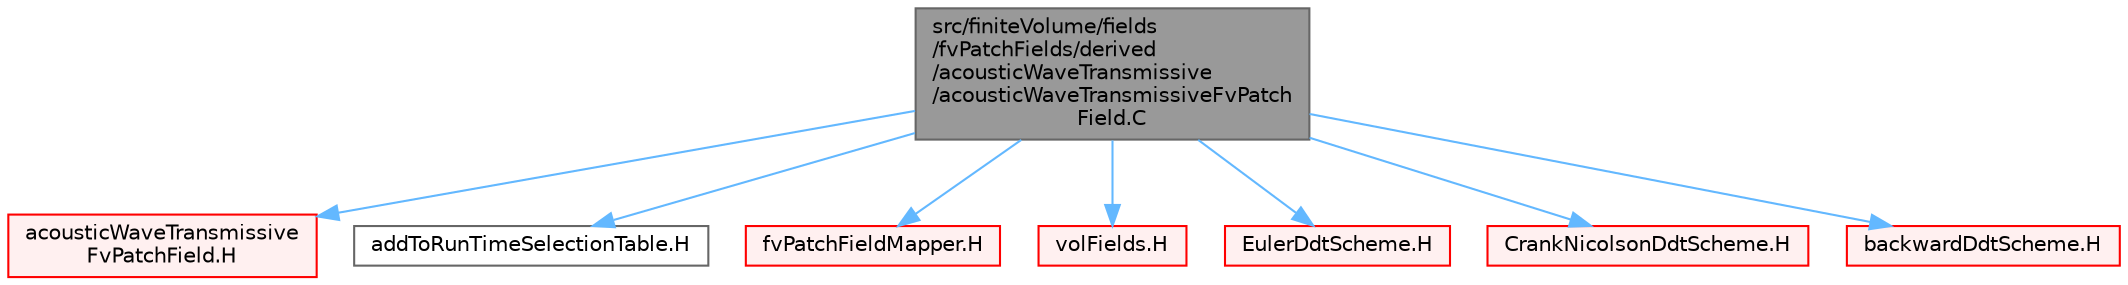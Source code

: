 digraph "src/finiteVolume/fields/fvPatchFields/derived/acousticWaveTransmissive/acousticWaveTransmissiveFvPatchField.C"
{
 // LATEX_PDF_SIZE
  bgcolor="transparent";
  edge [fontname=Helvetica,fontsize=10,labelfontname=Helvetica,labelfontsize=10];
  node [fontname=Helvetica,fontsize=10,shape=box,height=0.2,width=0.4];
  Node1 [id="Node000001",label="src/finiteVolume/fields\l/fvPatchFields/derived\l/acousticWaveTransmissive\l/acousticWaveTransmissiveFvPatch\lField.C",height=0.2,width=0.4,color="gray40", fillcolor="grey60", style="filled", fontcolor="black",tooltip=" "];
  Node1 -> Node2 [id="edge1_Node000001_Node000002",color="steelblue1",style="solid",tooltip=" "];
  Node2 [id="Node000002",label="acousticWaveTransmissive\lFvPatchField.H",height=0.2,width=0.4,color="red", fillcolor="#FFF0F0", style="filled",URL="$acousticWaveTransmissiveFvPatchField_8H.html",tooltip=" "];
  Node1 -> Node270 [id="edge2_Node000001_Node000270",color="steelblue1",style="solid",tooltip=" "];
  Node270 [id="Node000270",label="addToRunTimeSelectionTable.H",height=0.2,width=0.4,color="grey40", fillcolor="white", style="filled",URL="$addToRunTimeSelectionTable_8H.html",tooltip="Macros for easy insertion into run-time selection tables."];
  Node1 -> Node271 [id="edge3_Node000001_Node000271",color="steelblue1",style="solid",tooltip=" "];
  Node271 [id="Node000271",label="fvPatchFieldMapper.H",height=0.2,width=0.4,color="red", fillcolor="#FFF0F0", style="filled",URL="$fvPatchFieldMapper_8H.html",tooltip=" "];
  Node1 -> Node272 [id="edge4_Node000001_Node000272",color="steelblue1",style="solid",tooltip=" "];
  Node272 [id="Node000272",label="volFields.H",height=0.2,width=0.4,color="red", fillcolor="#FFF0F0", style="filled",URL="$volFields_8H.html",tooltip=" "];
  Node1 -> Node386 [id="edge5_Node000001_Node000386",color="steelblue1",style="solid",tooltip=" "];
  Node386 [id="Node000386",label="EulerDdtScheme.H",height=0.2,width=0.4,color="red", fillcolor="#FFF0F0", style="filled",URL="$EulerDdtScheme_8H.html",tooltip=" "];
  Node1 -> Node388 [id="edge6_Node000001_Node000388",color="steelblue1",style="solid",tooltip=" "];
  Node388 [id="Node000388",label="CrankNicolsonDdtScheme.H",height=0.2,width=0.4,color="red", fillcolor="#FFF0F0", style="filled",URL="$CrankNicolsonDdtScheme_8H.html",tooltip=" "];
  Node1 -> Node391 [id="edge7_Node000001_Node000391",color="steelblue1",style="solid",tooltip=" "];
  Node391 [id="Node000391",label="backwardDdtScheme.H",height=0.2,width=0.4,color="red", fillcolor="#FFF0F0", style="filled",URL="$backwardDdtScheme_8H.html",tooltip=" "];
}
